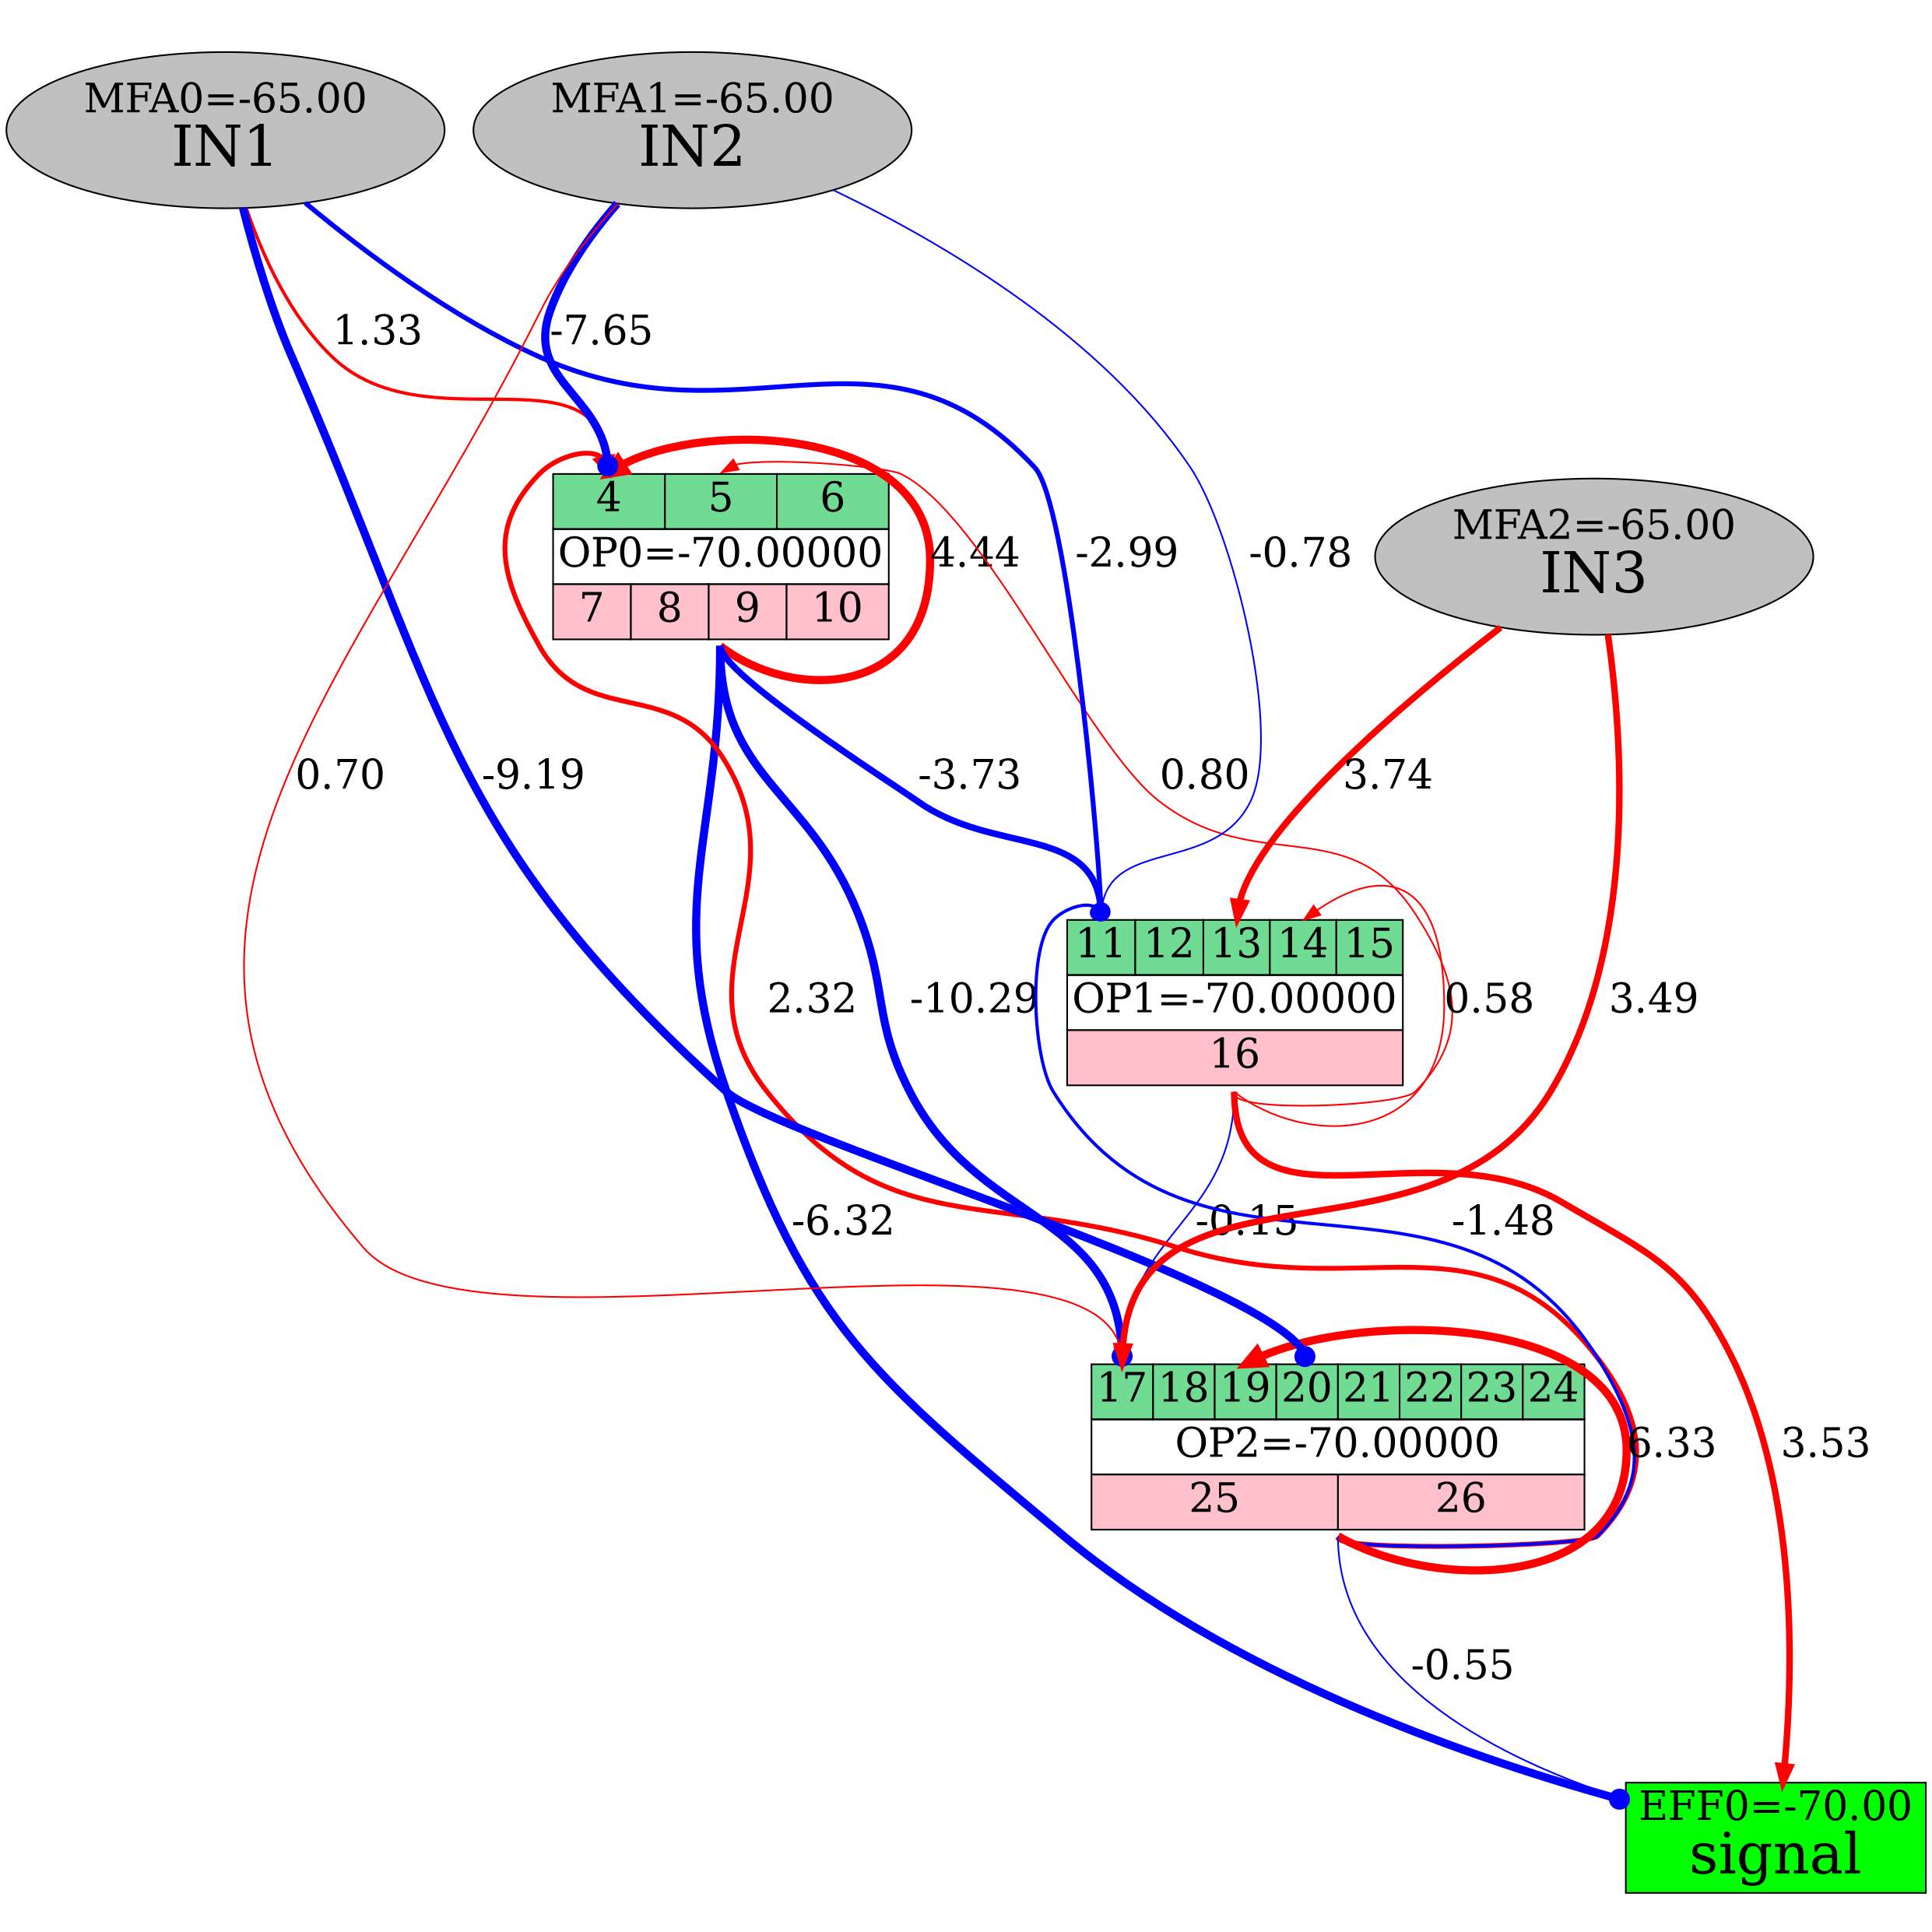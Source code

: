digraph G {
ratio=1;{
	node [shape=plaintext]

RU0 [label=<
<TABLE BORDER="0" CELLBORDER="0" CELLSPACING="0" CELLPADDING="0">
 <TR><TD><TABLE BORDER="0" CELLBORDER="1" CELLSPACING="0" CELLPADDING="2"><TR>
	<TD PORT="gene4" BGCOLOR="#70DB93"><FONT POINT-SIZE="25">4</FONT></TD>
	<TD PORT="gene5" BGCOLOR="#70DB93"><FONT POINT-SIZE="25">5</FONT></TD>
	<TD PORT="gene6" BGCOLOR="#70DB93"><FONT POINT-SIZE="25">6</FONT></TD>
 </TR></TABLE></TD></TR>

 <TR><TD><FONT POINT-SIZE="25">
		<TABLE BORDER="0" CELLBORDER="1" CELLSPACING="0" CELLPADDING="2"><TR><TD>
		OP0=-70.00000
		</TD></TR></TABLE>
 </FONT></TD></TR>

 <TR><TD><TABLE BORDER="0" CELLBORDER="1" CELLSPACING="0" CELLPADDING="2"><TR>
	<TD PORT="gene7" BGCOLOR="#FFC0CB"><FONT POINT-SIZE="25">7</FONT></TD>
	<TD PORT="gene8" BGCOLOR="#FFC0CB"><FONT POINT-SIZE="25">8</FONT></TD>
	<TD PORT="gene9" BGCOLOR="#FFC0CB"><FONT POINT-SIZE="25">9</FONT></TD>
	<TD PORT="gene10" BGCOLOR="#FFC0CB"><FONT POINT-SIZE="25">10</FONT></TD>
 </TR></TABLE>

</TD></TR></TABLE>>];

RU1 [label=<
<TABLE BORDER="0" CELLBORDER="0" CELLSPACING="0" CELLPADDING="0">
 <TR><TD><TABLE BORDER="0" CELLBORDER="1" CELLSPACING="0" CELLPADDING="2"><TR>
	<TD PORT="gene11" BGCOLOR="#70DB93"><FONT POINT-SIZE="25">11</FONT></TD>
	<TD PORT="gene12" BGCOLOR="#70DB93"><FONT POINT-SIZE="25">12</FONT></TD>
	<TD PORT="gene13" BGCOLOR="#70DB93"><FONT POINT-SIZE="25">13</FONT></TD>
	<TD PORT="gene14" BGCOLOR="#70DB93"><FONT POINT-SIZE="25">14</FONT></TD>
	<TD PORT="gene15" BGCOLOR="#70DB93"><FONT POINT-SIZE="25">15</FONT></TD>
 </TR></TABLE></TD></TR>

 <TR><TD><FONT POINT-SIZE="25">
		<TABLE BORDER="0" CELLBORDER="1" CELLSPACING="0" CELLPADDING="2"><TR><TD>
		OP1=-70.00000
		</TD></TR></TABLE>
 </FONT></TD></TR>

 <TR><TD><TABLE BORDER="0" CELLBORDER="1" CELLSPACING="0" CELLPADDING="2"><TR>
	<TD PORT="gene16" BGCOLOR="#FFC0CB"><FONT POINT-SIZE="25">16</FONT></TD>
 </TR></TABLE>

</TD></TR></TABLE>>];

RU2 [label=<
<TABLE BORDER="0" CELLBORDER="0" CELLSPACING="0" CELLPADDING="0">
 <TR><TD><TABLE BORDER="0" CELLBORDER="1" CELLSPACING="0" CELLPADDING="2"><TR>
	<TD PORT="gene17" BGCOLOR="#70DB93"><FONT POINT-SIZE="25">17</FONT></TD>
	<TD PORT="gene18" BGCOLOR="#70DB93"><FONT POINT-SIZE="25">18</FONT></TD>
	<TD PORT="gene19" BGCOLOR="#70DB93"><FONT POINT-SIZE="25">19</FONT></TD>
	<TD PORT="gene20" BGCOLOR="#70DB93"><FONT POINT-SIZE="25">20</FONT></TD>
	<TD PORT="gene21" BGCOLOR="#70DB93"><FONT POINT-SIZE="25">21</FONT></TD>
	<TD PORT="gene22" BGCOLOR="#70DB93"><FONT POINT-SIZE="25">22</FONT></TD>
	<TD PORT="gene23" BGCOLOR="#70DB93"><FONT POINT-SIZE="25">23</FONT></TD>
	<TD PORT="gene24" BGCOLOR="#70DB93"><FONT POINT-SIZE="25">24</FONT></TD>
 </TR></TABLE></TD></TR>

 <TR><TD><FONT POINT-SIZE="25">
		<TABLE BORDER="0" CELLBORDER="1" CELLSPACING="0" CELLPADDING="2"><TR><TD>
		OP2=-70.00000
		</TD></TR></TABLE>
 </FONT></TD></TR>

 <TR><TD><TABLE BORDER="0" CELLBORDER="1" CELLSPACING="0" CELLPADDING="2"><TR>
	<TD PORT="gene25" BGCOLOR="#FFC0CB"><FONT POINT-SIZE="25">25</FONT></TD>
	<TD PORT="gene26" BGCOLOR="#FFC0CB"><FONT POINT-SIZE="25">26</FONT></TD>
 </TR></TABLE>

</TD></TR></TABLE>>];

  node [shape=ellipse, style=filled, fillcolor="#C0C0C0"]

MFA0 [label=<<FONT POINT-SIZE="25">MFA0=-65.00</FONT><BR/><FONT POINT-SIZE="35">IN1</FONT>>];
  node [shape=ellipse, style=filled, fillcolor="#C0C0C0"]

MFA1 [label=<<FONT POINT-SIZE="25">MFA1=-65.00</FONT><BR/><FONT POINT-SIZE="35">IN2</FONT>>];
  node [shape=ellipse, style=filled, fillcolor="#C0C0C0"]

MFA2 [label=<<FONT POINT-SIZE="25">MFA2=-65.00</FONT><BR/><FONT POINT-SIZE="35">IN3</FONT>>];

  node [shape=box, style=filled, fillcolor="#00FF00"]

EFF0 [label=<<FONT POINT-SIZE="25">EFF0=-70.00</FONT><BR/><FONT POINT-SIZE="35">signal</FONT>>];

RU0:s -> RU0:gene4:n [arrowhead=normal, weight=8.88729, style="setlinewidth(5),solid", color="#FF0000", labeldistance="1", fontsize=25, label="4.44"];
RU2:s -> RU0:gene4:n [arrowhead=normal, weight=4.63692, style="setlinewidth(3),solid", color="#FF0000", labeldistance="1", fontsize=25, label="2.32"];
RU1:s -> RU0:gene5:n [arrowhead=normal, weight=1.59117, style="setlinewidth(1),solid", color="#FF0000", labeldistance="1", fontsize=25, label="0.80"];
RU0:s -> RU1:gene11:n [arrowhead=dot, weight=-7.45726, style="setlinewidth(4),solid", color="#0000FF", labeldistance="1", fontsize=25, label="-3.73"];
RU2:s -> RU1:gene11:n [arrowhead=dot, weight=-2.95320, style="setlinewidth(2),solid", color="#0000FF", labeldistance="1", fontsize=25, label="-1.48"];
RU1:s -> RU1:gene14:n [arrowhead=normal, weight=1.16243, style="setlinewidth(1),solid", color="#FF0000", labeldistance="1", fontsize=25, label="0.58"];
RU0:s -> RU2:gene17:n [arrowhead=dot, weight=-20.57014, style="setlinewidth(5),solid", color="#0000FF", labeldistance="1", fontsize=25, label="-10.29"];
RU1:s -> RU2:gene17:n [arrowhead=dot, weight=-0.29131, style="setlinewidth(1),solid", color="#0000FF", labeldistance="1", fontsize=25, label="-0.15"];
RU2:s -> RU2:gene19:n [arrowhead=normal, weight=12.66051, style="setlinewidth(5),solid", color="#FF0000", labeldistance="1", fontsize=25, label="6.33"];

MFA0 -> RU0:gene4:n [arrowhead=normal, weight=2.66094, style="setlinewidth(2),solid", color="#FF0000", labeldistance="1", fontsize=25, label="1.33"];
MFA1 -> RU0:gene4:n [arrowhead=dot, weight=-15.29937, style="setlinewidth(5),solid", color="#0000FF", labeldistance="1", fontsize=25, label="-7.65"];
MFA0 -> RU1:gene11:n [arrowhead=dot, weight=-5.98208, style="setlinewidth(3),solid", color="#0000FF", labeldistance="1", fontsize=25, label="-2.99"];
MFA1 -> RU1:gene11:n [arrowhead=dot, weight=-1.56242, style="setlinewidth(1),solid", color="#0000FF", labeldistance="1", fontsize=25, label="-0.78"];
MFA2 -> RU1:gene13:n [arrowhead=normal, weight=7.47190, style="setlinewidth(4),solid", color="#FF0000", labeldistance="1", fontsize=25, label="3.74"];
MFA1 -> RU2:gene17:n [arrowhead=normal, weight=1.40578, style="setlinewidth(1),solid", color="#FF0000", labeldistance="1", fontsize=25, label="0.70"];
MFA2 -> RU2:gene17:n [arrowhead=normal, weight=6.98648, style="setlinewidth(4),solid", color="#FF0000", labeldistance="1", fontsize=25, label="3.49"];
MFA0 -> RU2:gene20:n [arrowhead=dot, weight=-18.37782, style="setlinewidth(5),solid", color="#0000FF", labeldistance="1", fontsize=25, label="-9.19"];
RU0:s -> EFF0 [arrowhead=dot, weight=-12.63240, style="setlinewidth(5),solid", color="#0000FF", labeldistance="1", fontsize=25, label="-6.32"];
RU1:s -> EFF0 [arrowhead=normal, weight=7.06891, style="setlinewidth(4),solid", color="#FF0000", labeldistance="1", fontsize=25, label="3.53"];
RU2:s -> EFF0 [arrowhead=dot, weight=-1.10996, style="setlinewidth(1),solid", color="#0000FF", labeldistance="1", fontsize=25, label="-0.55"];
}
}
